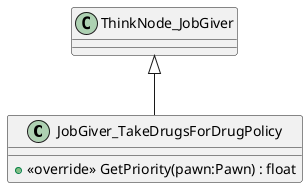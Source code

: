 @startuml
class JobGiver_TakeDrugsForDrugPolicy {
    + <<override>> GetPriority(pawn:Pawn) : float
}
ThinkNode_JobGiver <|-- JobGiver_TakeDrugsForDrugPolicy
@enduml
